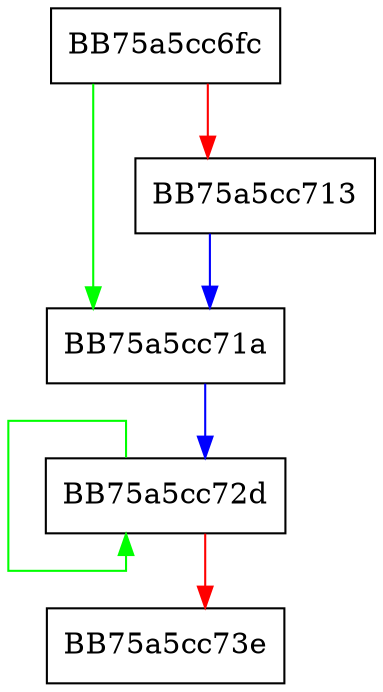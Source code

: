 digraph StartRoutine {
  node [shape="box"];
  graph [splines=ortho];
  BB75a5cc6fc -> BB75a5cc71a [color="green"];
  BB75a5cc6fc -> BB75a5cc713 [color="red"];
  BB75a5cc713 -> BB75a5cc71a [color="blue"];
  BB75a5cc71a -> BB75a5cc72d [color="blue"];
  BB75a5cc72d -> BB75a5cc72d [color="green"];
  BB75a5cc72d -> BB75a5cc73e [color="red"];
}